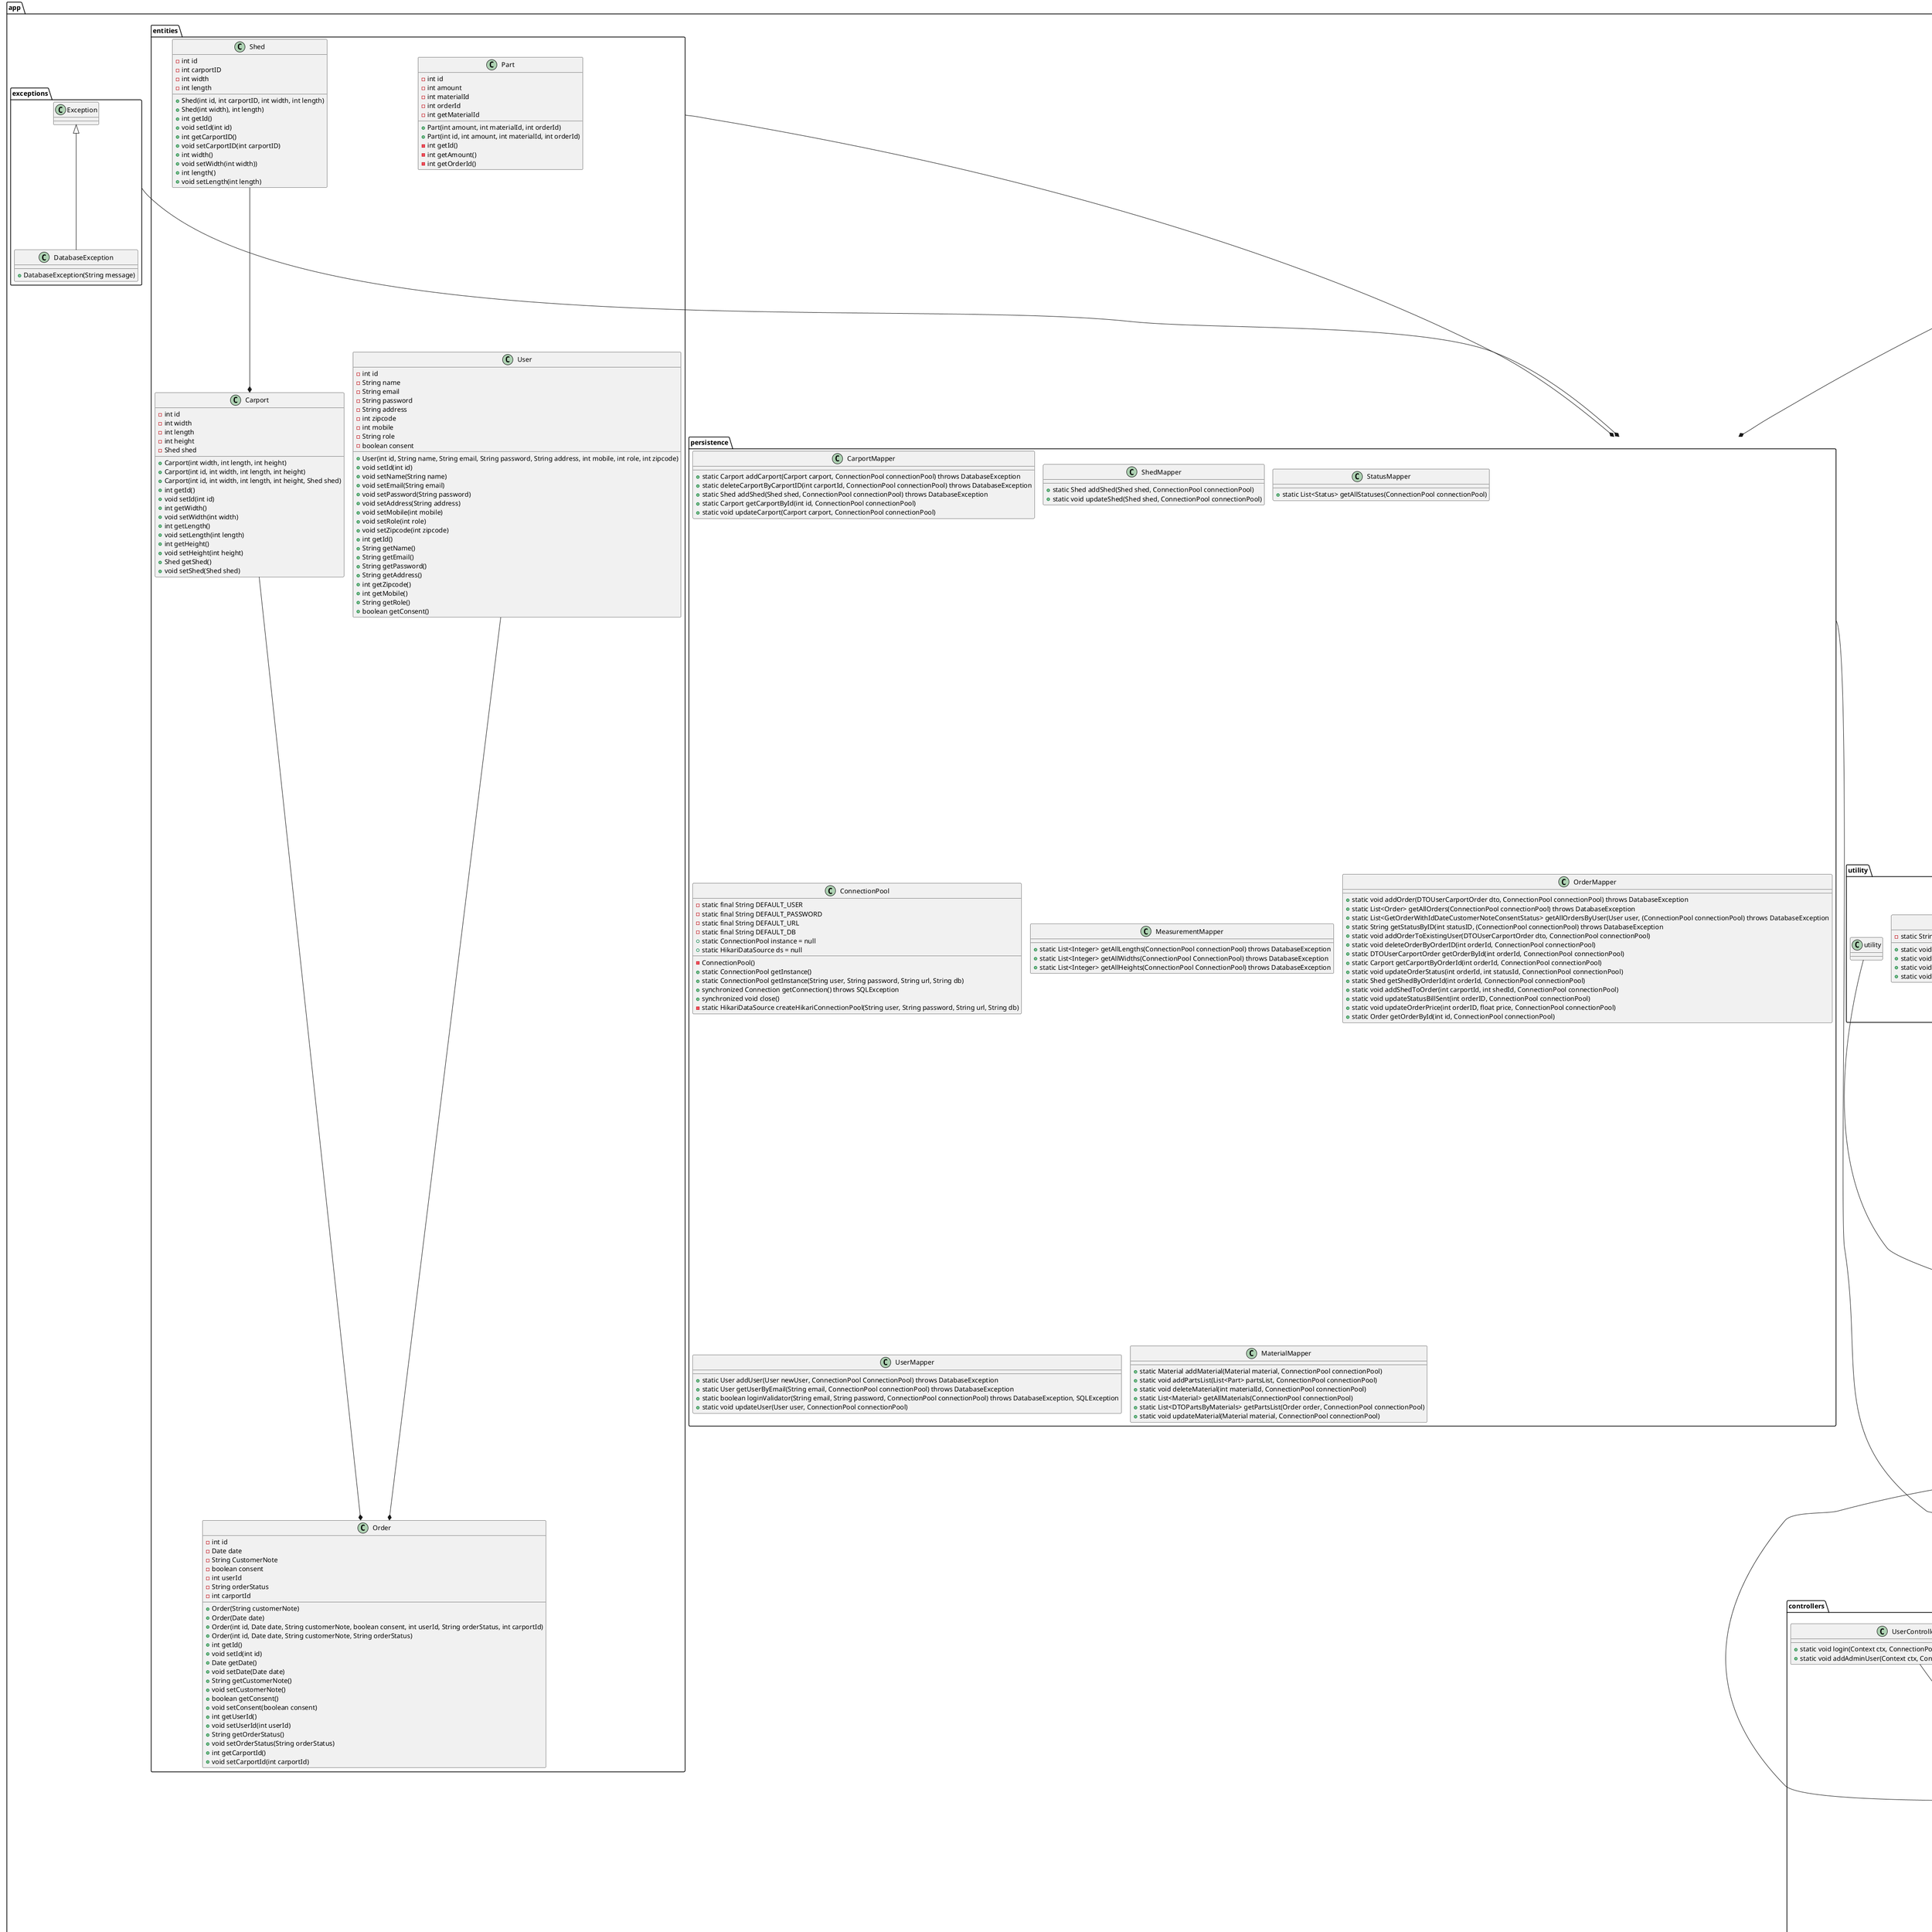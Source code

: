 @startuml
'https://plantuml.com/class-diagram
package app {

class Main {
    - static final String USER = "postgres"
    - static final String PASSWORD = "postgres"
    - static final String URL = "jdbc:postgresql://localhost:5432/%s?currentSchema=public"
    - static final String DB = "fogs_carport"

    - static final ConnectionPool connectionpool = ConnectionPool.getInstance(USER, PASSWORD, URL, DB)

    + static void main(String[] args)
}

package config {
class ThymeleafConfig{
    + static TemplateEngine templateEngine()
}


package services {
class CarportSvgTopView{
    - Svg carportSvg
    - int length
    - int width
    - int beams
    - int rafters
    - int posts
    - double startX
    - double startY
    - double secondX
    - double secondY
    - double thirdX
    - double thirdY
    - double fourthX
    - double fourthY

    + CarportSvgTopView(int length, int width)

    - void addLines()
    + int getBeams()
    + int getRafters()
    + int getPosts()
    - int addBeams()
    - int addRafters()
    - int addPost()
    + String toString()
}

class Svg{
- static final String svgTemplate = "<svg version=\"1.1\"\n" +
            "     x=\"%d\" y=\"%d\"\n" +
            "     viewBox=\"%s\" width=\"%s\" \n" +
            "     height=\"%s\" preserveAspectRatio=\"xMinYMin\">"

    - static final String svgRecTemplate = "<rect x=\"%.2f\" y=\"%.2f\" height=\"%f\" width=\"%f\" style=\"%s\"></rect>"
    - static final String svgArrowDefs = "<defs>\n" +
            "            <marker\n" +
            "                    id=\"beginArrow\"\n" +
            "                    markerWidth=\"12\"\n" +
            "                    markerHeight=\"12\"\n" +
            "                    refX=\"0\"\n" +
            "                    refY=\"6\"\n" +
            "                    orient=\"auto\">\n" +
            "                <path d=\"M0,6 L12,0 L12,12 L0,6\" style=\"fill: #000000;\" />\n" +
            "            </marker>\n" +
            "            <marker\n" +
            "                    id=\"endArrow\"\n" +
            "                    markerWidth=\"12\"\n" +
            "                    markerHeight=\"12\"\n" +
            "                    refX=\"12\"\n" +
            "                    refY=\"6\"\n" +
            "                    orient=\"auto\">\n" +
            "                <path d=\"M0,0 L12,6 L0,12 L0,0 \" style=\"fill: #000000;\" />\n" +
            "            </marker>\n" +
            "        </defs>"

    - static final String svgLine = "<line x1=\"%f\" y1=\"%f\" x2=\"%f\" y2=\"%f\" stroke=\"#000\" stroke-width=\"2\" stroke-dasharray=\"10\"/>\n";
    - StringBuilder svg = new StringBuilder()
+ Svg(int x, int y, String viewBox, String width, String height)

    + void addRectangle(double x, double y, double height, double width, String style)

    + void addLine(double x1, double y1, double x2, double y2)

    + void addArrow(int x1, int y1, int x2, int y2, String style)

    + void addText(int x, int y, int rotation, String text)

    + void addSvg(Svg innerSvg)


    + String toString()
}
}
}

package controllers {
class FormController{
    + static void formInput(Context ctx, ConnectionPool connectionPool) throws DatabaseException
    + static void loadMeasurements(Context ctx, ConnectionPool connectionPool)
}

class OrderController{
    + static boolean deleteOrder(Context ctx, ConnectionPool connectionPool) throws DatabaseException
    + static void getAllOrders(Context ctx, (ConnectionPool ConnectionPool) throws DatabaseException
    + static void getChosenCustomerOrder(Context ctx, ConnectionPool connectionPool)
    + static void updateOrderStatus(Context ctx, ConnectionPool connectionPool)
    + static void updateOrderUser(Context ctx, ConnectionPool connectionPool)
    + static void updateCarport(Context ctx, ConnectionPool connectionPool)
    + static void updateShed(Context ctx, ConnectionPool connectionPool)
    + static void addShed(Context ctx, ConnectionPool connectionPool)
    + static void orderContact(Context ctx)
    + static void sendBill(Context ctx, ConnectionPool connectionPool)
    + static void changePriceManually(Context ctx, ConnectionPool connectionPool)
    + static void discountPercentageOrAmount(Context ctx, ConnectionPool connectionPool)
}

class SystemController{
    + static void load(Context ctx)
}

class UserController{
    + static void login(Context ctx, ConnectionPool connectionPool)
    + static void addAdminUser(Context ctx, ConnectionPool connectionPool)
}
class ContactController {
    + static void contact(Context ctx)
}
class EmailController {
    + static void sendBill(Context ctx)
    + static void sendMessageToSalesTeam(Context ctx, String customerName, String customerPhone, String customerEmail, String customerMessage)
    + static void sendOrderQuestion(Context ctx)
    + static void sendOrderToSalesTeam(Context ctx)
}
class MaterialController {
    + static void addMaterial(Context ctx, ConnectionPool connectionPool)
    + static void deleteMaterial(Context ctx, ConnectionPool connectionPool)
    + static void loadMaterial(Context ctx, ConnectionPool connectionPool)
    + static void updateMaterial(Context ctx, ConnectionPool connectionPool)
}
EmailController ---* OrderController
EmailController ---* ContactController
EmailController ---* FormController
FormController ---* OrderController
UserController ---* FormController
}

package dtos {
class DTOUserCarportOrder {
    - User user
    - Carport carport
    - Order order

    + DTOUserCarportOrder(User user, Carport carport, Order order)
    + User getUser()
    + Carport getCarport()
    + Order getOrder()
}
class DTOOrderCustomer {
    - int id;
    - Date date;
    - String customerNote;
    - int statusId;
    - String customerName;
    - String email;
    - int mobile;
    - String orderStatus;

    + DTOOrderCustomer()
    + int getId()
    + Date getDate()
    + String getCustomerNote()
    + int getStatusId()
    + getEmail()
    + int getMobile()
    + String getOrderStatus()
}
class DTOParts {
    + final static int POST_MATERIAL_ID = 19
    + final static int RAFT_MATERIAL_ID = 10
    + final static int REM_MATERIAL_ID = 25
    - int post
    - int raft
    - int rem
    + DTOParts(int post, int raft, int rem)
    + getPost()
    + getRaft()
    + getRem()
}
class DTOPartsByMaterials {
    - String name;
    - int length;
    - int amount;
    - String description;

    + DTOPartsByMaterials()
    + String getName()
    + int getLength()
    + int getAmount()
    + String getDescription()
}
class DTOOrderDetails {
    - User user
    - Order order
    - Carport carport
    - Shed shed

    + DTOOrderDetails()
    + User getUser()
    + Order getOrder()
    + Carport getCarport()
    + Shed getShed()
}
}

package entities {
class User {
    - int id
    - String name
    - String email
    - String password
    - String address
    - int zipcode
    - int mobile
    - String role
    - boolean consent

    + User(int id, String name, String email, String password, String address, int mobile, int role, int zipcode)
    + void setId(int id)
    + void setName(String name)
    + void setEmail(String email)
    + void setPassword(String password)
    + void setAddress(String address)
    + void setMobile(int mobile)
    + void setRole(int role)
    + void setZipcode(int zipcode)
    + int getId()
    + String getName()
    + String getEmail()
    + String getPassword()
    + String getAddress()
    + int getZipcode()
    + int getMobile()
    + String getRole()
    + boolean getConsent()
}

class Shed {
    - int id
    - int carportID
    - int width
    - int length

    + Shed(int id, int carportID, int width, int length)
    + Shed(int width), int length)
    + int getId()
    + void setId(int id)
    + int getCarportID()
    + void setCarportID(int carportID)
    + int width()
    + void setWidth(int width))
    + int length()
    + void setLength(int length)
}

class Carport {
    - int id
    - int width
    - int length
    - int height
    - Shed shed

    + Carport(int width, int length, int height)
    + Carport(int id, int width, int length, int height)
    + Carport(int id, int width, int length, int height, Shed shed)
    + int getId()
    + void setId(int id)
    + int getWidth()
    + void setWidth(int width)
    + int getLength()
    + void setLength(int length)
    + int getHeight()
    + void setHeight(int height)
    + Shed getShed()
    + void setShed(Shed shed)
}

class Order{
    - int id
    - Date date
    - String CustomerNote
    - boolean consent
    - int userId
    - String orderStatus
    - int carportId

    + Order(String customerNote)
    + Order(Date date)
    + Order(int id, Date date, String customerNote, boolean consent, int userId, String orderStatus, int carportId)
    + Order(int id, Date date, String customerNote, String orderStatus)
    + int getId()
    + void setId(int id)
    + Date getDate()
    + void setDate(Date date)
    + String getCustomerNote()
    + void setCustomerNote()
    + boolean getConsent()
    + void setConsent(boolean consent)
    + int getUserId()
    + void setUserId(int userId)
    + String getOrderStatus()
    + void setOrderStatus(String orderStatus)
    + int getCarportId()
    + void setCarportId(int carportId)
}
class Part {
    - int id
    - int amount
    - int materialId
    - int orderId
    + Part(int amount, int materialId, int orderId)
    + Part(int id, int amount, int materialId, int orderId)
    - int getId()
    - int getAmount()
    - int getMaterialId
    - int getOrderId()
}

'Connections
Shed ----* Carport
Carport ----* Order
User ----* Order
}

package exceptions {
class DatabaseException extends Exception{
    + DatabaseException(String message)
}
}

package persistence {

class CarportMapper{
    + static Carport addCarport(Carport carport, ConnectionPool connectionPool) throws DatabaseException
    + static deleteCarportByCarportID(int carportId, ConnectionPool connectionPool) throws DatabaseException
    + static Shed addShed(Shed shed, ConnectionPool connectionPool) throws DatabaseException
    + static Carport getCarportById(int id, ConnectionPool connectionPool)
    + static void updateCarport(Carport carport, ConnectionPool connectionPool)
}
class ShedMapper {
    + static Shed addShed(Shed shed, ConnectionPool connectionPool)
    + static void updateShed(Shed shed, ConnectionPool connectionPool)
}
class StatusMapper {
    + static List<Status> getAllStatuses(ConnectionPool connectionPool)
}

class ConnectionPool{
    - static final String DEFAULT_USER
    - static final String DEFAULT_PASSWORD
    - static final String DEFAULT_URL
    - static final String DEFAULT_DB
    + static ConnectionPool instance = null
    + static HikariDataSource ds = null
    - ConnectionPool()
    + static ConnectionPool getInstance()
    + static ConnectionPool getInstance(String user, String password, String url, String db)
    + synchronized Connection getConnection() throws SQLException
    + synchronized void close()
    - static HikariDataSource createHikariConnectionPool(String user, String password, String url, String db)
}

class MeasurementMapper{
    + static List<Integer> getAllLengths(ConnectionPool connectionPool) throws DatabaseException
    + static List<Integer> getAllWidths(ConnectionPool ConnectionPool) throws DatabaseException
    + static List<Integer> getAllHeights(ConnectionPool ConnectionPool) throws DatabaseException
}

class OrderMapper{
    + static void addOrder(DTOUserCarportOrder dto, ConnectionPool connectionPool) throws DatabaseException
    + static List<Order> getAllOrders(ConnectionPool connectionPool) throws DatabaseException
    + static List<GetOrderWithIdDateCustomerNoteConsentStatus> getAllOrdersByUser(User user, (ConnectionPool connectionPool) throws DatabaseException
    + static String getStatusByID(int statusID, (ConnectionPool connectionPool) throws DatabaseException
    + static void addOrderToExistingUser(DTOUserCarportOrder dto, ConnectionPool connectionPool)
    + static void deleteOrderByOrderID(int orderId, ConnectionPool connectionPool)
    + static DTOUserCarportOrder getOrderById(int orderId, ConnectionPool connectionPool)
    + static Carport getCarportByOrderId(int orderId, ConnectionPool connectionPool)
    + static void updateOrderStatus(int orderId, int statusId, ConnectionPool connectionPool)
    + static Shed getShedByOrderId(int orderId, ConnectionPool connectionPool)
    + static void addShedToOrder(int carportId, int shedId, ConnectionPool connectionPool)
    + static void updateStatusBillSent(int orderID, ConnectionPool connectionPool)
    + static void updateOrderPrice(int orderID, float price, ConnectionPool connectionPool)
    + static Order getOrderById(int id, ConnectionPool connectionPool)
}

class UserMapper{
    + static User addUser(User newUser, ConnectionPool ConnectionPool) throws DatabaseException
    + static User getUserByEmail(String email, ConnectionPool connectionPool) throws DatabaseException
    + static boolean loginValidator(String email, String password, ConnectionPool connectionPool) throws DatabaseException, SQLException
    + static void updateUser(User user, ConnectionPool connectionPool)
}
class MaterialMapper {
    + static Material addMaterial(Material material, ConnectionPool connectionPool)
    + static void addPartsList(List<Part> partsList, ConnectionPool connectionPool)
    + static void deleteMaterial(int materialId, ConnectionPool connectionPool)
    + static List<Material> getAllMaterials(ConnectionPool connectionPool)
    + static List<DTOPartsByMaterials> getPartsList(Order order, ConnectionPool connectionPool)
    + static void updateMaterial(Material material, ConnectionPool connectionPool)
}
}


package utility {
class Calculator {
    - static float carportPricePerSqCM = 1200
    - static float shedPricePerSqMeter = 500
    - static int amountOfRem = 2;
    - static List<Part> partsList = new ArrayList<>();

    + static float carportPriceCalculator2(DTOUserCarportOrder dto)
    + static float carportPriceCalculator(Carport carport)
    + static float shedPriceCalculator(Shed shed)
    + static float discountCalculatorPercentage(float totalPrice, float discountPercentage)
    + static float discountCalculatorSubtraction(float totalPrice, float discountPercentage)
    + static List<Part> calculateParts(Carport carport, int orderId)
    + static int amountOfPost(Carport carport)
    + static int amountOfRafter(Carport carport)
}
class EmailFactory {
    - static String companyMail

    + static void sendOrderQuestion(String customerName, String orderId, String customerEmail, String message)
    + static void sendBill(String customerName, String orderId, String price, String employeeName)
    + static void sendOrderToSalesTeam(String customerName, String length, String width, String height)
    + static void sendMessageToSalesTeam(String customerName, String customerPhone, String customerEmail, String message)
}
'Connections
exceptions ----* persistence
dtos ----* persistence
entities ----* persistence
persistence ----* controllers
config ----* Main
controllers ----* Main
Svg --* CarportSvgTopView
services ---* controllers
utility ---* controllers
dtos - controllers
}

}
!pragma layout smetana
@enduml